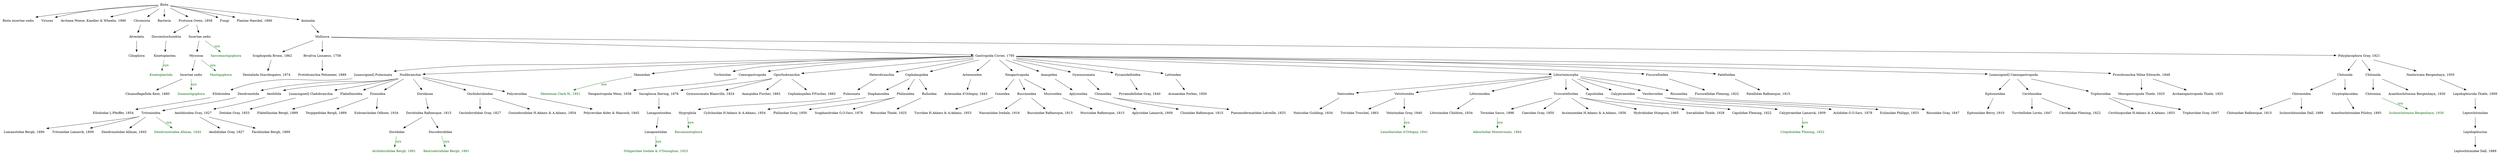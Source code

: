 digraph G {
  node [shape=plaintext]

  n0  [label="Biota"]
  n0 -> n11
  n0 -> n9
  n0 -> n7
  n0 -> n6
  n0 -> n5
  n0 -> n4
  n0 -> n3
  n0 -> n2
  n0 -> n1
  n1  [label="Animalia"]
  n1 -> n16
  n16  [label="Mollusca"]
  n16 -> n29
  n16 -> n30
  n16 -> n26
  n16 -> n17
  n30  [label="Bivalvia Linnaeus, 1758"]
  n30 -> n31
  n31  [label="Protobranchia Pelseneer, 1889"]
  n26  [label="Gastropoda Cuvier, 1795"]
  n26 -> n163
  n26 -> n162
  n26 -> n114
  n26 -> n115
  n26 -> n127
  n26 -> n131
  n26 -> n110
  n26 -> n159
  n26 -> n132
  n26 -> n158
  n26 -> n161
  n26 -> n160
  n26 -> n136
  n26 -> n113
  n26 -> n156
  n26 -> n111
  n26 -> n112
  n26 -> n157
  n26 -> n27
  n27  [label="Prosobranchia Milne Edwards, 1848"]
  n27 -> n37
  n27 -> n32
  n32  [label="Archaeogastropoda Thiele, 1925"]
  n37  [label="Mesogastropoda Thiele, 1925"]
  n161  [label="Anaspidea"]
  n161 -> n140
  n140  [label="Aplysioidea"]
  n140 -> n78
  n78  [label="Aplysiidae Lamarck, 1809"]
  n159  [label="Cephalaspidea"]
  n159 -> n135
  n159 -> n134
  n159 -> n133
  n133  [label="Bulloidea"]
  n133 -> n67
  n67  [label="Retusidae Thiele, 1925"]
  n135  [label="Diaphanoidea"]
  n135 -> n69
  n69  [label="Cylichnidae H.Adams & A.Adams, 1854"]
  n134  [label="Philinoidea"]
  n134 -> n70
  n134 -> n68
  n70  [label="Philinidae Gray, 1850"]
  n68  [label="Scaphandridae G.O.Sars, 1878"]
  n160  [label="Gymnosomata"]
  n160 -> n137
  n137  [label="Clionoidea"]
  n137 -> n74
  n137 -> n73
  n74  [label="Clionidae Rafinesque, 1815"]
  n73  [label="Pneumodermatidae Latreille, 1825"]
  n156  [label="Littorinimorpha"]
  n156 -> n126
  n156 -> n125
  n156 -> n116
  n156 -> n117
  n156 -> n123
  n156 -> n124
  n156 -> n122
  n156 -> n118
  n124  [label="Calyptraeoidea"]
  n124 -> n55
  n55  [label="Calyptraeidae Lamarck, 1809"]
  n54  [label="Crepidulidae Fleming, 1822", fontcolor=darkgreen]
  n55 -> n54  [color=darkgreen, fontcolor=darkgreen, label=syn]
  n123  [label="Capuloidea"]
  n123 -> n53
  n53  [label="Capulidae Fleming, 1822"]
  n116  [label="Littorinoidea"]
  n116 -> n38
  n38  [label="Littorinidae Children, 1834"]
  n126  [label="Naticoidea"]
  n126 -> n59
  n59  [label="Naticidae Guilding, 1834"]
  n118  [label="Rissooidea"]
  n118 -> n42
  n42  [label="Rissoidae Gray, 1847"]
  n117  [label="Truncatelloidea"]
  n117 -> n43
  n117 -> n45
  n117 -> n40
  n117 -> n39
  n117 -> n41
  n40  [label="Assimineidae H.Adams & A.Adams, 1856"]
  n45  [label="Caecidae Gray, 1850"]
  n39  [label="Hydrobiidae Stimpson, 1865"]
  n41  [label="Iravadiidae Thiele, 1928"]
  n43  [label="Tornidae Sacco, 1896"]
  n44  [label="Adeorbidae Monterosato, 1884", fontcolor=darkgreen]
  n43 -> n44  [color=darkgreen, fontcolor=darkgreen, label=syn]
  n122  [label="Vanikoroidea"]
  n122 -> n51
  n122 -> n52
  n51  [label="Aclididae G.O.Sars, 1878"]
  n52  [label="Eulimidae Philippi, 1853"]
  n125  [label="Velutinoidea"]
  n125 -> n58
  n125 -> n57
  n58  [label="Triviidae Troschel, 1863"]
  n57  [label="Velutinidae Gray, 1840"]
  n56  [label="Lamellariidae d'Orbigny, 1841", fontcolor=darkgreen]
  n57 -> n56  [color=darkgreen, fontcolor=darkgreen, label=syn]
  n158  [label="Neogastropoda"]
  n158 -> n130
  n158 -> n129
  n158 -> n128
  n129  [label="Buccinoidea"]
  n129 -> n63
  n129 -> n62
  n62  [label="Buccinidae Rafinesque, 1815"]
  n63  [label="Nassariidae Iredale, 1916"]
  n130  [label="Conoidea"]
  n130 -> n64
  n64  [label="Turridae H.Adams & A.Adams, 1853"]
  n128  [label="Muricoidea"]
  n128 -> n61
  n61  [label="Muricidae Rafinesque, 1815"]
  n162  [label="Nudibranchia"]
  n162 -> n147
  n162 -> n149
  n162 -> n148
  n162 -> n150
  n162 -> n151
  n162 -> n141
  n162 -> n142
  n162 -> n143
  n141  [label="Doridacea"]
  n141 -> n79
  n79  [label="Doridoidea Rafinesque, 1815"]
  n79 -> n144
  n79 -> n145
  n145  [label="Discodorididae"]
  n84  [label="Kentrodorididae Bergh, 1891", fontcolor=darkgreen]
  n145 -> n84  [color=darkgreen, fontcolor=darkgreen, label=syn]
  n144  [label="Dorididae"]
  n83  [label="Archidorididae Bergh, 1891", fontcolor=darkgreen]
  n144 -> n83  [color=darkgreen, fontcolor=darkgreen, label=syn]
  n151  [label="Fionoidea"]
  n151 -> n95
  n151 -> n94
  n94  [label="Eubranchidae Odhner, 1934"]
  n95  [label="Tergipedidae Bergh, 1889"]
  n150  [label="Flabellinoidea"]
  n150 -> n91
  n91  [label="Flabellinidae Bergh, 1889"]
  n142  [label="Onchidoridoidea"]
  n142 -> n81
  n142 -> n80
  n80  [label="Goniodorididae H.Adams & A.Adams, 1854"]
  n81  [label="Onchidorididae Gray, 1827"]
  n143  [label="Polyceroidea"]
  n143 -> n82
  n82  [label="Polyceridae Alder & Hancock, 1845"]
  n149  [label="Aeolidida"]
  n149 -> n90
  n90  [label="Aeolidioidea Gray, 1827"]
  n90 -> n93
  n90 -> n92
  n93  [label="Aeolidiidae Gray, 1827"]
  n92  [label="Facelinidae Bergh, 1889"]
  n147  [label="Dendronotida"]
  n147 -> n146
  n146  [label="Tritonioidea"]
  n146 -> n87
  n146 -> n86
  n146 -> n88
  n85  [label="Dendronotoidea Allman, 1845", fontcolor=darkgreen]
  n146 -> n85  [color=darkgreen, fontcolor=darkgreen, label=syn]
  n88  [label="Dendronotidae Allman, 1845"]
  n87  [label="Lomanotidae Bergh, 1890"]
  n86  [label="Tritoniidae Lamarck, 1809"]
  n148  [label="[unassigned] Cladobranchia"]
  n148 -> n89
  n89  [label="Dotidae Gray, 1853"]
  n157  [label="[unassigned] Caenogastropoda"]
  n157 -> n121
  n157 -> n119
  n157 -> n120
  n119  [label="Cerithioidea"]
  n119 -> n46
  n119 -> n47
  n47  [label="Cerithiidae Fleming, 1822"]
  n46  [label="Turritellidae Lovén, 1847"]
  n121  [label="Epitonioidea"]
  n121 -> n50
  n50  [label="Epitoniidae Berry, 1910"]
  n120  [label="Triphoroidea"]
  n120 -> n48
  n120 -> n49
  n48  [label="Cerithiopsidae H.Adams & A.Adams, 1853"]
  n49  [label="Triphoridae Gray, 1847"]
  n163  [label="[unassigned] Pulmonata"]
  n163 -> n153
  n153  [label="Ellobioidea"]
  n153 -> n97
  n97  [label="Ellobiidae L.Pfeiffer, 1854"]
  n132  [label="Acteonoidea"]
  n132 -> n66
  n66  [label="Acteonidae d'Orbigny, 1843"]
  n111  [label="Fissurelloidea"]
  n111 -> n33
  n33  [label="Fissurellidae Fleming, 1822"]
  n113  [label="Lottioidea"]
  n113 -> n35
  n35  [label="Acmaeidae Forbes, 1850"]
  n112  [label="Patelloidea"]
  n112 -> n34
  n34  [label="Patellidae Rafinesque, 1815"]
  n136  [label="Pyramidelloidea"]
  n136 -> n71
  n71  [label="Pyramidellidae Gray, 1840"]
  n114  [label="Skeneidae"]
  n36  [label="Skeneinae Clark W., 1851", fontcolor=darkgreen]
  n114 -> n36  [color=darkgreen, fontcolor=darkgreen, label=syn]
  n115  [label="Turbinidae"]
  n127  [label="Caenogastropoda"]
  n127 -> n60
  n60  [label="Neogastropoda Wenz, 1938"]
  n110  [label="Heterobranchia"]
  n110 -> n28
  n28  [label="Pulmonata"]
  n28 -> n152
  n152  [label="Hygrophila"]
  n96  [label="Basommatophora", fontcolor=darkgreen]
  n152 -> n96  [color=darkgreen, fontcolor=darkgreen, label=syn]
  n131  [label="Opisthobranchia"]
  n131 -> n75
  n131 -> n72
  n131 -> n77
  n131 -> n65
  n77  [label="Anaspidea Fischer, 1883"]
  n65  [label="Cephalaspidea P.Fischer, 1883"]
  n72  [label="Gymnosomata Blainville, 1824"]
  n75  [label="Sacoglossa Ihering, 1876"]
  n75 -> n139
  n139  [label="Limapontioidea"]
  n139 -> n138
  n138  [label="Limapontiidae"]
  n76  [label="Stiligeridae Iredale & O'Donoghue, 1923", fontcolor=darkgreen]
  n138 -> n76  [color=darkgreen, fontcolor=darkgreen, label=syn]
  n17  [label="Polyplacophora Gray, 1821"]
  n17 -> n155
  n17 -> n107
  n17 -> n18
  n18  [label="Neoloricata Bergenhayn, 1955"]
  n18 -> n19
  n19  [label="Lepidopleurida Thiele, 1909"]
  n19 -> n154
  n154  [label="Leptochitonidae"]
  n154 -> n105
  n105  [label="Lepidopleurina"]
  n105 -> n20
  n20  [label="Leptochitonidae Dall, 1889"]
  n155  [label="Chitonida"]
  n155 -> n108
  n155 -> n109
  n108  [label="Chitonoidea"]
  n108 -> n22
  n108 -> n23
  n22  [label="Chitonidae Rafinesque, 1815"]
  n23  [label="Ischnochitonidae Dall, 1889"]
  n109  [label="Cryptoplacoidea"]
  n109 -> n25
  n25  [label="Acanthochitonidae Pilsbry, 1893"]
  n107  [label="Chitonida"]
  n107 -> n106
  n107 -> n24
  n24  [label="Acanthochitonina Bergenhayn, 1930"]
  n106  [label="Chitonina"]
  n21  [label="Ischnochitonina Bergenhayn, 1930", fontcolor=darkgreen]
  n106 -> n21  [color=darkgreen, fontcolor=darkgreen, label=syn]
  n29  [label="Scaphopoda Bronn, 1862"]
  n29 -> n98
  n98  [label="Dentaliida Starobogatov, 1974"]
  n7  [label="Archaea Woese, Kandler & Wheelis, 1990"]
  n5  [label="Bacteria"]
  n11  [label="Biota incertae sedis"]
  n6  [label="Chromista"]
  n6 -> n100
  n100  [label="Alveolata"]
  n100 -> n10
  n10  [label="Ciliophora"]
  n3  [label="Fungi"]
  n2  [label="Plantae Haeckel, 1866"]
  n4  [label="Protozoa Owen, 1858"]
  n4 -> n104
  n4 -> n99
  n99  [label="Incertae sedis"]
  n99 -> n101
  n8  [label="Sarcomastigophora", fontcolor=darkgreen]
  n99 -> n8  [color=darkgreen, fontcolor=darkgreen, label=syn]
  n101  [label="Myzozoa"]
  n101 -> n102
  n12  [label="Mastigophora", fontcolor=darkgreen]
  n101 -> n12  [color=darkgreen, fontcolor=darkgreen, label=syn]
  n102  [label="Incertae sedis"]
  n102 -> n14
  n13  [label="Zoomastigophora", fontcolor=darkgreen]
  n102 -> n13  [color=darkgreen, fontcolor=darkgreen, label=syn]
  n14  [label="Choanoflagellida Kent, 1880"]
  n104  [label="Discomitochondria"]
  n104 -> n103
  n103  [label="Kinetoplastea"]
  n15  [label="Kinetoplastida", fontcolor=darkgreen]
  n103 -> n15  [color=darkgreen, fontcolor=darkgreen, label=syn]
  n9  [label="Viruses"]
}
